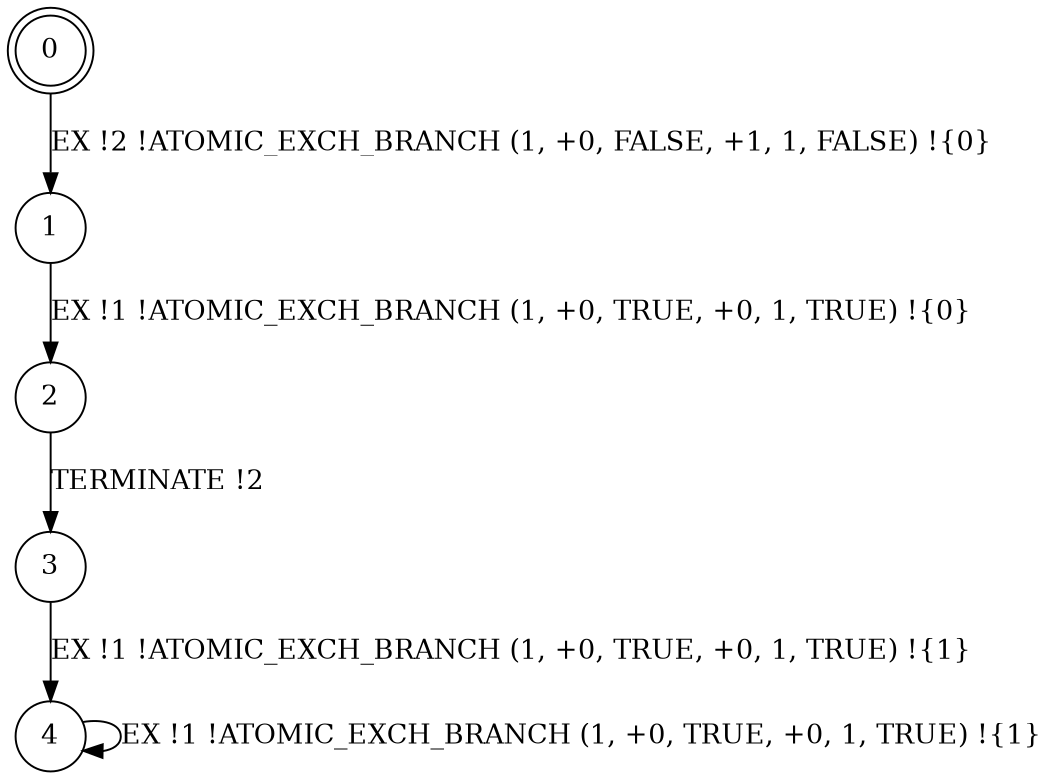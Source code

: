 digraph BCG {
size = "7, 10.5";
center = TRUE;
node [shape = circle];
0 [peripheries = 2];
0 -> 1 [label = "EX !2 !ATOMIC_EXCH_BRANCH (1, +0, FALSE, +1, 1, FALSE) !{0}"];
1 -> 2 [label = "EX !1 !ATOMIC_EXCH_BRANCH (1, +0, TRUE, +0, 1, TRUE) !{0}"];
2 -> 3 [label = "TERMINATE !2"];
3 -> 4 [label = "EX !1 !ATOMIC_EXCH_BRANCH (1, +0, TRUE, +0, 1, TRUE) !{1}"];
4 -> 4 [label = "EX !1 !ATOMIC_EXCH_BRANCH (1, +0, TRUE, +0, 1, TRUE) !{1}"];
}
